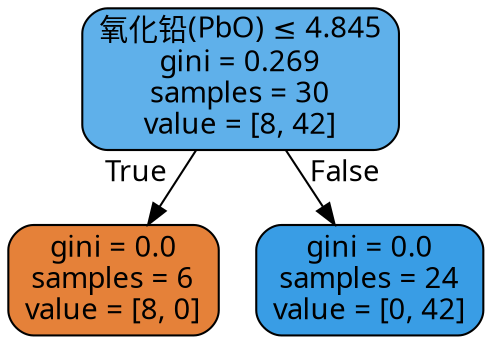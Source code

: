 digraph Tree {
node [shape=box, style="filled, rounded", color="black", fontname="DengXian"] ;
edge [fontname="DengXian"] ;
0 [label=<氧化铅(PbO) &le; 4.845<br/>gini = 0.269<br/>samples = 30<br/>value = [8, 42]>, fillcolor="#5fb0ea"] ;
1 [label=<gini = 0.0<br/>samples = 6<br/>value = [8, 0]>, fillcolor="#e58139"] ;
0 -> 1 [labeldistance=2.5, labelangle=45, headlabel="True"] ;
2 [label=<gini = 0.0<br/>samples = 24<br/>value = [0, 42]>, fillcolor="#399de5"] ;
0 -> 2 [labeldistance=2.5, labelangle=-45, headlabel="False"] ;
}